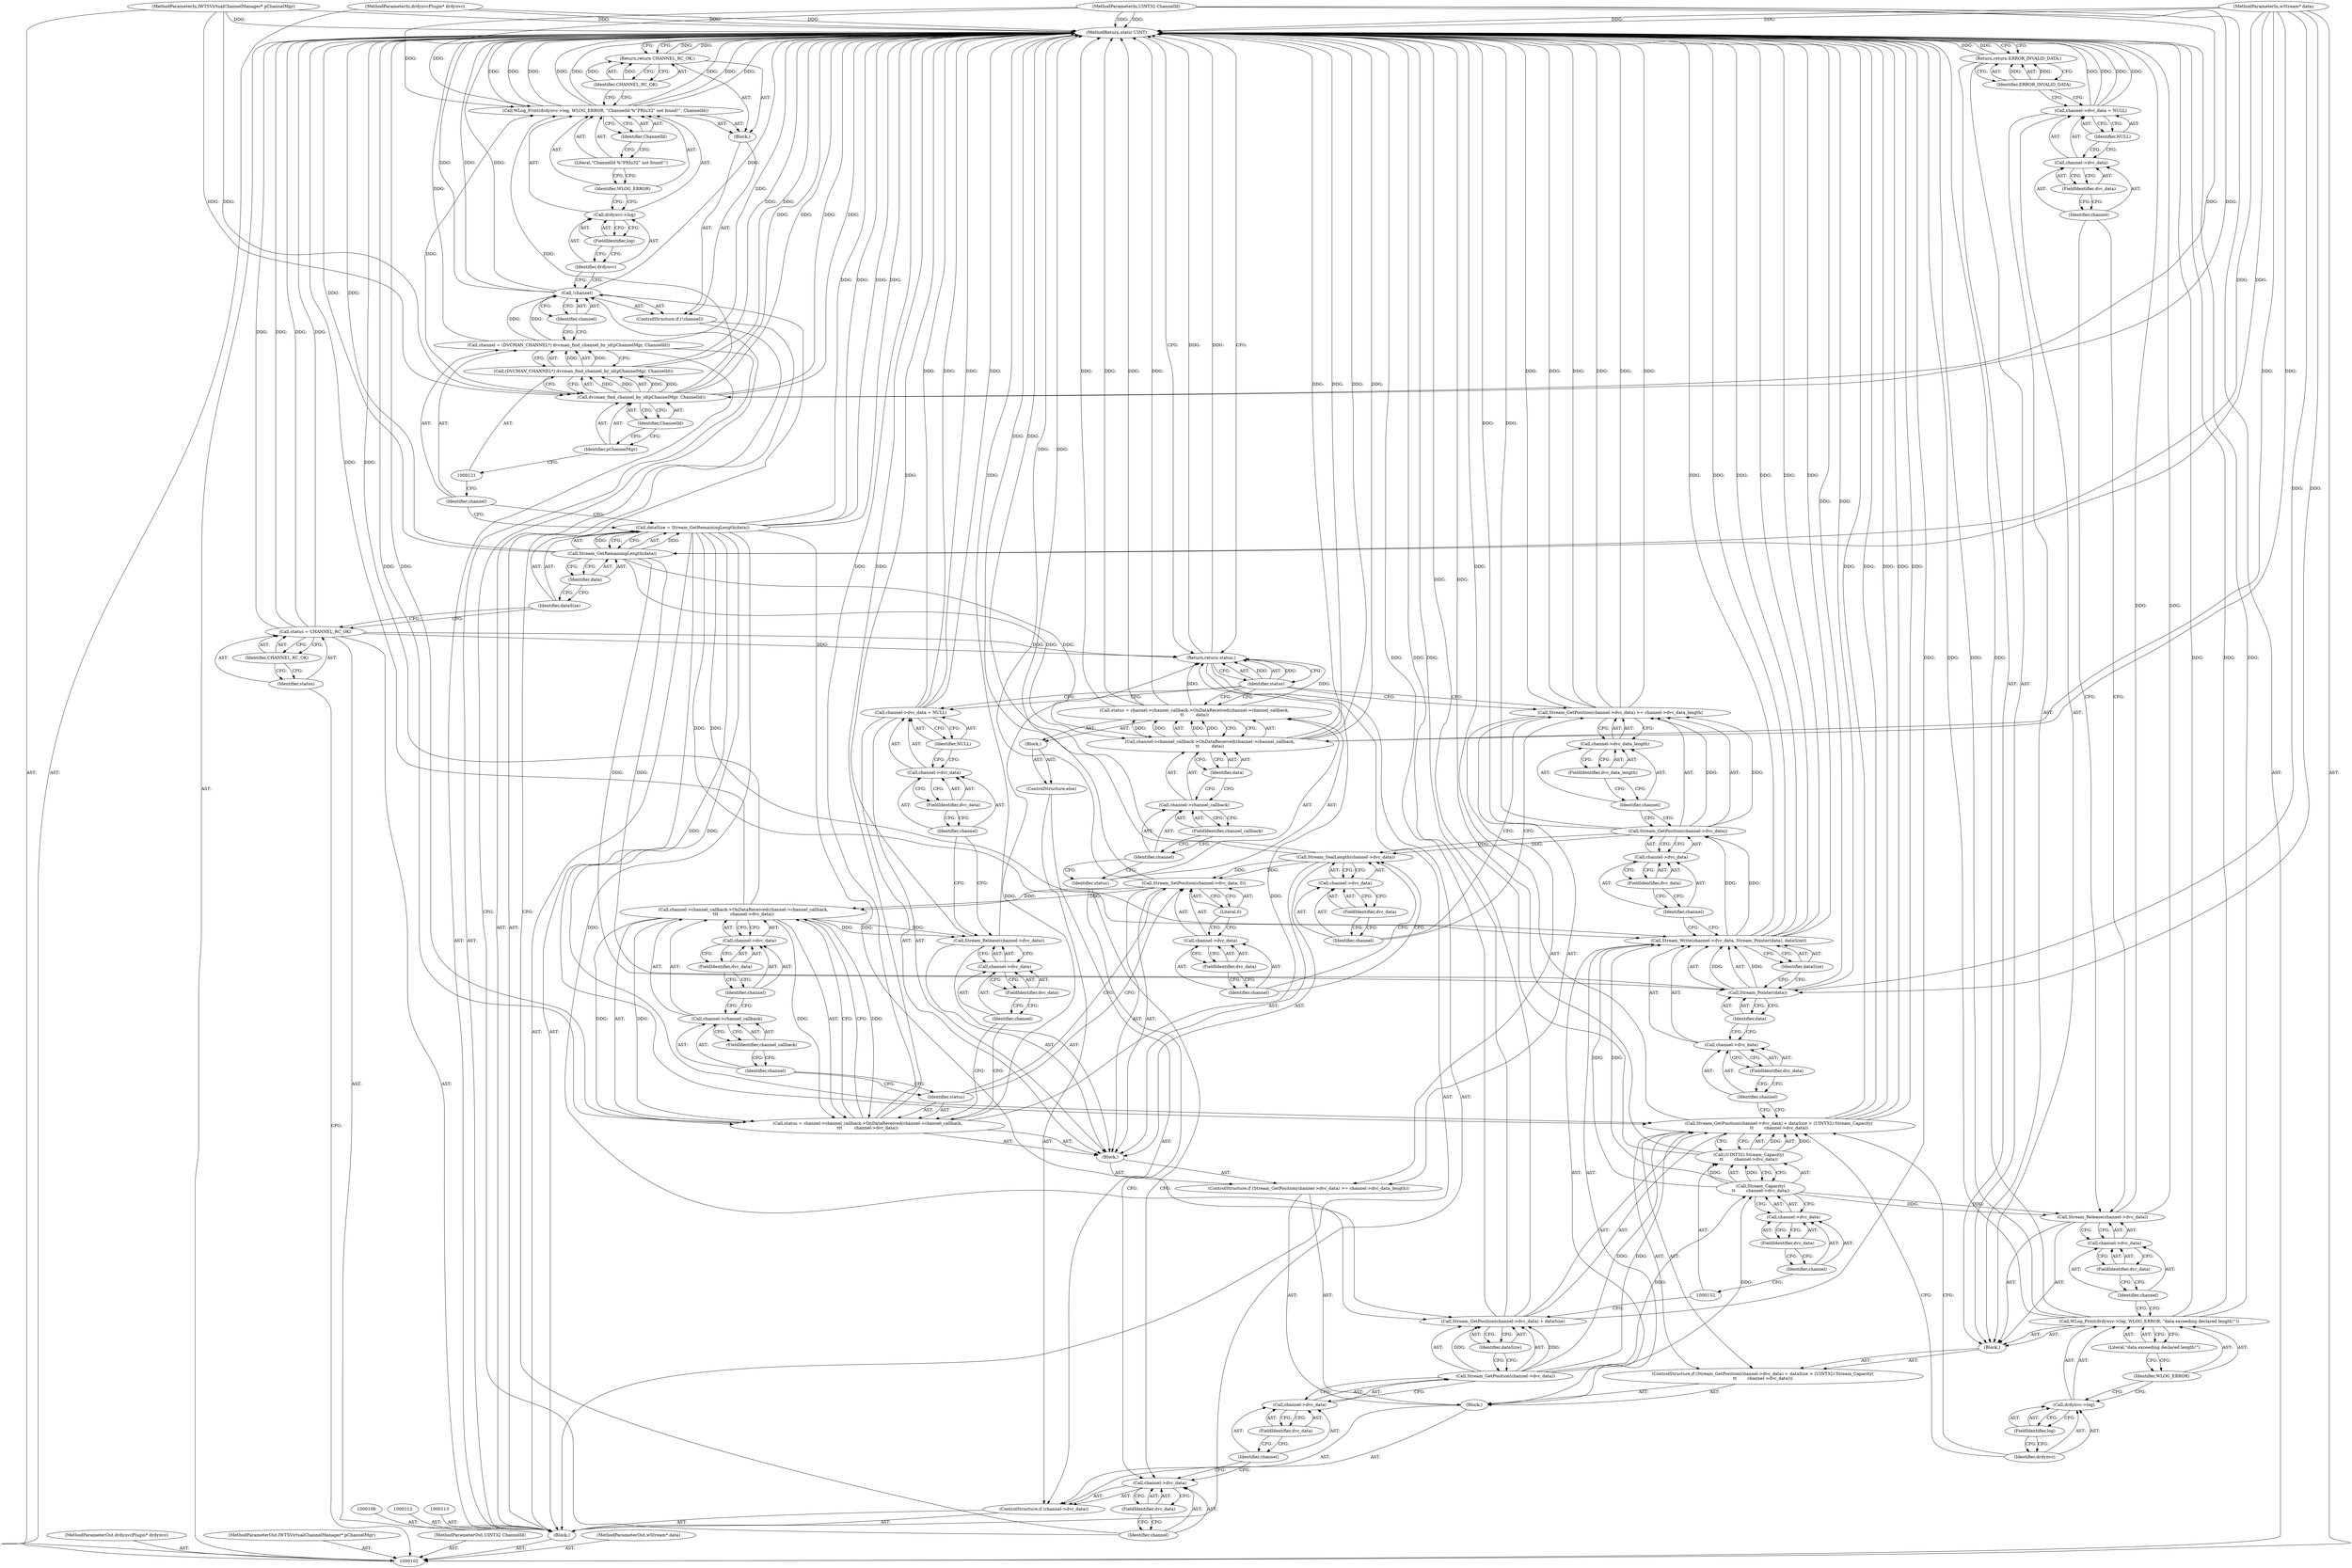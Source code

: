 digraph "1_FreeRDP_baee520e3dd9be6511c45a14c5f5e77784de1471_6" {
"1000230" [label="(MethodReturn,static UINT)"];
"1000103" [label="(MethodParameterIn,drdynvcPlugin* drdynvc)"];
"1000329" [label="(MethodParameterOut,drdynvcPlugin* drdynvc)"];
"1000125" [label="(ControlStructure,if (!channel))"];
"1000126" [label="(Call,!channel)"];
"1000127" [label="(Identifier,channel)"];
"1000128" [label="(Block,)"];
"1000130" [label="(Call,drdynvc->log)"];
"1000131" [label="(Identifier,drdynvc)"];
"1000129" [label="(Call,WLog_Print(drdynvc->log, WLOG_ERROR, \"ChannelId %\"PRIu32\" not found!\", ChannelId))"];
"1000132" [label="(FieldIdentifier,log)"];
"1000133" [label="(Identifier,WLOG_ERROR)"];
"1000134" [label="(Literal,\"ChannelId %\"PRIu32\" not found!\")"];
"1000135" [label="(Identifier,ChannelId)"];
"1000136" [label="(Return,return CHANNEL_RC_OK;)"];
"1000137" [label="(Identifier,CHANNEL_RC_OK)"];
"1000141" [label="(FieldIdentifier,dvc_data)"];
"1000138" [label="(ControlStructure,if (channel->dvc_data))"];
"1000139" [label="(Call,channel->dvc_data)"];
"1000140" [label="(Identifier,channel)"];
"1000142" [label="(Block,)"];
"1000104" [label="(MethodParameterIn,IWTSVirtualChannelManager* pChannelMgr)"];
"1000330" [label="(MethodParameterOut,IWTSVirtualChannelManager* pChannelMgr)"];
"1000143" [label="(ControlStructure,if (Stream_GetPosition(channel->dvc_data) + dataSize > (UINT32) Stream_Capacity(\n\t\t        channel->dvc_data)))"];
"1000147" [label="(Call,channel->dvc_data)"];
"1000148" [label="(Identifier,channel)"];
"1000149" [label="(FieldIdentifier,dvc_data)"];
"1000150" [label="(Identifier,dataSize)"];
"1000151" [label="(Call,(UINT32) Stream_Capacity(\n\t\t        channel->dvc_data))"];
"1000144" [label="(Call,Stream_GetPosition(channel->dvc_data) + dataSize > (UINT32) Stream_Capacity(\n\t\t        channel->dvc_data))"];
"1000145" [label="(Call,Stream_GetPosition(channel->dvc_data) + dataSize)"];
"1000146" [label="(Call,Stream_GetPosition(channel->dvc_data))"];
"1000153" [label="(Call,Stream_Capacity(\n\t\t        channel->dvc_data))"];
"1000154" [label="(Call,channel->dvc_data)"];
"1000155" [label="(Identifier,channel)"];
"1000156" [label="(FieldIdentifier,dvc_data)"];
"1000157" [label="(Block,)"];
"1000159" [label="(Call,drdynvc->log)"];
"1000160" [label="(Identifier,drdynvc)"];
"1000161" [label="(FieldIdentifier,log)"];
"1000162" [label="(Identifier,WLOG_ERROR)"];
"1000158" [label="(Call,WLog_Print(drdynvc->log, WLOG_ERROR, \"data exceeding declared length!\"))"];
"1000163" [label="(Literal,\"data exceeding declared length!\")"];
"1000165" [label="(Call,channel->dvc_data)"];
"1000166" [label="(Identifier,channel)"];
"1000167" [label="(FieldIdentifier,dvc_data)"];
"1000164" [label="(Call,Stream_Release(channel->dvc_data))"];
"1000171" [label="(FieldIdentifier,dvc_data)"];
"1000172" [label="(Identifier,NULL)"];
"1000168" [label="(Call,channel->dvc_data = NULL)"];
"1000169" [label="(Call,channel->dvc_data)"];
"1000170" [label="(Identifier,channel)"];
"1000174" [label="(Identifier,ERROR_INVALID_DATA)"];
"1000173" [label="(Return,return ERROR_INVALID_DATA;)"];
"1000105" [label="(MethodParameterIn,UINT32 ChannelId)"];
"1000331" [label="(MethodParameterOut,UINT32 ChannelId)"];
"1000106" [label="(MethodParameterIn,wStream* data)"];
"1000332" [label="(MethodParameterOut,wStream* data)"];
"1000176" [label="(Call,channel->dvc_data)"];
"1000177" [label="(Identifier,channel)"];
"1000175" [label="(Call,Stream_Write(channel->dvc_data, Stream_Pointer(data), dataSize))"];
"1000178" [label="(FieldIdentifier,dvc_data)"];
"1000179" [label="(Call,Stream_Pointer(data))"];
"1000180" [label="(Identifier,data)"];
"1000181" [label="(Identifier,dataSize)"];
"1000185" [label="(Call,channel->dvc_data)"];
"1000186" [label="(Identifier,channel)"];
"1000182" [label="(ControlStructure,if (Stream_GetPosition(channel->dvc_data) >= channel->dvc_data_length))"];
"1000187" [label="(FieldIdentifier,dvc_data)"];
"1000188" [label="(Call,channel->dvc_data_length)"];
"1000189" [label="(Identifier,channel)"];
"1000190" [label="(FieldIdentifier,dvc_data_length)"];
"1000183" [label="(Call,Stream_GetPosition(channel->dvc_data) >= channel->dvc_data_length)"];
"1000184" [label="(Call,Stream_GetPosition(channel->dvc_data))"];
"1000191" [label="(Block,)"];
"1000193" [label="(Call,channel->dvc_data)"];
"1000194" [label="(Identifier,channel)"];
"1000192" [label="(Call,Stream_SealLength(channel->dvc_data))"];
"1000195" [label="(FieldIdentifier,dvc_data)"];
"1000197" [label="(Call,channel->dvc_data)"];
"1000198" [label="(Identifier,channel)"];
"1000196" [label="(Call,Stream_SetPosition(channel->dvc_data, 0))"];
"1000199" [label="(FieldIdentifier,dvc_data)"];
"1000200" [label="(Literal,0)"];
"1000203" [label="(Call,channel->channel_callback->OnDataReceived(channel->channel_callback,\n\t\t\t         channel->dvc_data))"];
"1000201" [label="(Call,status = channel->channel_callback->OnDataReceived(channel->channel_callback,\n\t\t\t         channel->dvc_data))"];
"1000202" [label="(Identifier,status)"];
"1000204" [label="(Call,channel->channel_callback)"];
"1000205" [label="(Identifier,channel)"];
"1000206" [label="(FieldIdentifier,channel_callback)"];
"1000207" [label="(Call,channel->dvc_data)"];
"1000208" [label="(Identifier,channel)"];
"1000209" [label="(FieldIdentifier,dvc_data)"];
"1000211" [label="(Call,channel->dvc_data)"];
"1000212" [label="(Identifier,channel)"];
"1000213" [label="(FieldIdentifier,dvc_data)"];
"1000210" [label="(Call,Stream_Release(channel->dvc_data))"];
"1000217" [label="(FieldIdentifier,dvc_data)"];
"1000218" [label="(Identifier,NULL)"];
"1000214" [label="(Call,channel->dvc_data = NULL)"];
"1000215" [label="(Call,channel->dvc_data)"];
"1000216" [label="(Identifier,channel)"];
"1000107" [label="(Block,)"];
"1000219" [label="(ControlStructure,else)"];
"1000220" [label="(Block,)"];
"1000223" [label="(Call,channel->channel_callback->OnDataReceived(channel->channel_callback,\n\t\t         data))"];
"1000221" [label="(Call,status = channel->channel_callback->OnDataReceived(channel->channel_callback,\n\t\t         data))"];
"1000222" [label="(Identifier,status)"];
"1000224" [label="(Call,channel->channel_callback)"];
"1000225" [label="(Identifier,channel)"];
"1000226" [label="(FieldIdentifier,channel_callback)"];
"1000227" [label="(Identifier,data)"];
"1000228" [label="(Return,return status;)"];
"1000229" [label="(Identifier,status)"];
"1000111" [label="(Identifier,CHANNEL_RC_OK)"];
"1000109" [label="(Call,status = CHANNEL_RC_OK)"];
"1000110" [label="(Identifier,status)"];
"1000116" [label="(Call,Stream_GetRemainingLength(data))"];
"1000117" [label="(Identifier,data)"];
"1000114" [label="(Call,dataSize = Stream_GetRemainingLength(data))"];
"1000115" [label="(Identifier,dataSize)"];
"1000118" [label="(Call,channel = (DVCMAN_CHANNEL*) dvcman_find_channel_by_id(pChannelMgr, ChannelId))"];
"1000119" [label="(Identifier,channel)"];
"1000120" [label="(Call,(DVCMAN_CHANNEL*) dvcman_find_channel_by_id(pChannelMgr, ChannelId))"];
"1000122" [label="(Call,dvcman_find_channel_by_id(pChannelMgr, ChannelId))"];
"1000123" [label="(Identifier,pChannelMgr)"];
"1000124" [label="(Identifier,ChannelId)"];
"1000230" -> "1000102"  [label="AST: "];
"1000230" -> "1000136"  [label="CFG: "];
"1000230" -> "1000173"  [label="CFG: "];
"1000230" -> "1000228"  [label="CFG: "];
"1000228" -> "1000230"  [label="DDG: "];
"1000136" -> "1000230"  [label="DDG: "];
"1000168" -> "1000230"  [label="DDG: "];
"1000168" -> "1000230"  [label="DDG: "];
"1000221" -> "1000230"  [label="DDG: "];
"1000221" -> "1000230"  [label="DDG: "];
"1000184" -> "1000230"  [label="DDG: "];
"1000105" -> "1000230"  [label="DDG: "];
"1000122" -> "1000230"  [label="DDG: "];
"1000122" -> "1000230"  [label="DDG: "];
"1000183" -> "1000230"  [label="DDG: "];
"1000183" -> "1000230"  [label="DDG: "];
"1000183" -> "1000230"  [label="DDG: "];
"1000175" -> "1000230"  [label="DDG: "];
"1000175" -> "1000230"  [label="DDG: "];
"1000175" -> "1000230"  [label="DDG: "];
"1000129" -> "1000230"  [label="DDG: "];
"1000129" -> "1000230"  [label="DDG: "];
"1000129" -> "1000230"  [label="DDG: "];
"1000129" -> "1000230"  [label="DDG: "];
"1000158" -> "1000230"  [label="DDG: "];
"1000158" -> "1000230"  [label="DDG: "];
"1000158" -> "1000230"  [label="DDG: "];
"1000116" -> "1000230"  [label="DDG: "];
"1000164" -> "1000230"  [label="DDG: "];
"1000126" -> "1000230"  [label="DDG: "];
"1000126" -> "1000230"  [label="DDG: "];
"1000223" -> "1000230"  [label="DDG: "];
"1000223" -> "1000230"  [label="DDG: "];
"1000210" -> "1000230"  [label="DDG: "];
"1000144" -> "1000230"  [label="DDG: "];
"1000144" -> "1000230"  [label="DDG: "];
"1000144" -> "1000230"  [label="DDG: "];
"1000104" -> "1000230"  [label="DDG: "];
"1000103" -> "1000230"  [label="DDG: "];
"1000114" -> "1000230"  [label="DDG: "];
"1000114" -> "1000230"  [label="DDG: "];
"1000179" -> "1000230"  [label="DDG: "];
"1000214" -> "1000230"  [label="DDG: "];
"1000214" -> "1000230"  [label="DDG: "];
"1000201" -> "1000230"  [label="DDG: "];
"1000201" -> "1000230"  [label="DDG: "];
"1000151" -> "1000230"  [label="DDG: "];
"1000109" -> "1000230"  [label="DDG: "];
"1000109" -> "1000230"  [label="DDG: "];
"1000118" -> "1000230"  [label="DDG: "];
"1000120" -> "1000230"  [label="DDG: "];
"1000145" -> "1000230"  [label="DDG: "];
"1000145" -> "1000230"  [label="DDG: "];
"1000196" -> "1000230"  [label="DDG: "];
"1000192" -> "1000230"  [label="DDG: "];
"1000106" -> "1000230"  [label="DDG: "];
"1000203" -> "1000230"  [label="DDG: "];
"1000173" -> "1000230"  [label="DDG: "];
"1000103" -> "1000102"  [label="AST: "];
"1000103" -> "1000230"  [label="DDG: "];
"1000329" -> "1000102"  [label="AST: "];
"1000125" -> "1000107"  [label="AST: "];
"1000126" -> "1000125"  [label="AST: "];
"1000128" -> "1000125"  [label="AST: "];
"1000126" -> "1000125"  [label="AST: "];
"1000126" -> "1000127"  [label="CFG: "];
"1000127" -> "1000126"  [label="AST: "];
"1000131" -> "1000126"  [label="CFG: "];
"1000140" -> "1000126"  [label="CFG: "];
"1000126" -> "1000230"  [label="DDG: "];
"1000126" -> "1000230"  [label="DDG: "];
"1000118" -> "1000126"  [label="DDG: "];
"1000127" -> "1000126"  [label="AST: "];
"1000127" -> "1000118"  [label="CFG: "];
"1000126" -> "1000127"  [label="CFG: "];
"1000128" -> "1000125"  [label="AST: "];
"1000129" -> "1000128"  [label="AST: "];
"1000136" -> "1000128"  [label="AST: "];
"1000130" -> "1000129"  [label="AST: "];
"1000130" -> "1000132"  [label="CFG: "];
"1000131" -> "1000130"  [label="AST: "];
"1000132" -> "1000130"  [label="AST: "];
"1000133" -> "1000130"  [label="CFG: "];
"1000131" -> "1000130"  [label="AST: "];
"1000131" -> "1000126"  [label="CFG: "];
"1000132" -> "1000131"  [label="CFG: "];
"1000129" -> "1000128"  [label="AST: "];
"1000129" -> "1000135"  [label="CFG: "];
"1000130" -> "1000129"  [label="AST: "];
"1000133" -> "1000129"  [label="AST: "];
"1000134" -> "1000129"  [label="AST: "];
"1000135" -> "1000129"  [label="AST: "];
"1000137" -> "1000129"  [label="CFG: "];
"1000129" -> "1000230"  [label="DDG: "];
"1000129" -> "1000230"  [label="DDG: "];
"1000129" -> "1000230"  [label="DDG: "];
"1000129" -> "1000230"  [label="DDG: "];
"1000122" -> "1000129"  [label="DDG: "];
"1000105" -> "1000129"  [label="DDG: "];
"1000132" -> "1000130"  [label="AST: "];
"1000132" -> "1000131"  [label="CFG: "];
"1000130" -> "1000132"  [label="CFG: "];
"1000133" -> "1000129"  [label="AST: "];
"1000133" -> "1000130"  [label="CFG: "];
"1000134" -> "1000133"  [label="CFG: "];
"1000134" -> "1000129"  [label="AST: "];
"1000134" -> "1000133"  [label="CFG: "];
"1000135" -> "1000134"  [label="CFG: "];
"1000135" -> "1000129"  [label="AST: "];
"1000135" -> "1000134"  [label="CFG: "];
"1000129" -> "1000135"  [label="CFG: "];
"1000136" -> "1000128"  [label="AST: "];
"1000136" -> "1000137"  [label="CFG: "];
"1000137" -> "1000136"  [label="AST: "];
"1000230" -> "1000136"  [label="CFG: "];
"1000136" -> "1000230"  [label="DDG: "];
"1000137" -> "1000136"  [label="DDG: "];
"1000137" -> "1000136"  [label="AST: "];
"1000137" -> "1000129"  [label="CFG: "];
"1000136" -> "1000137"  [label="CFG: "];
"1000137" -> "1000136"  [label="DDG: "];
"1000141" -> "1000139"  [label="AST: "];
"1000141" -> "1000140"  [label="CFG: "];
"1000139" -> "1000141"  [label="CFG: "];
"1000138" -> "1000107"  [label="AST: "];
"1000139" -> "1000138"  [label="AST: "];
"1000142" -> "1000138"  [label="AST: "];
"1000219" -> "1000138"  [label="AST: "];
"1000139" -> "1000138"  [label="AST: "];
"1000139" -> "1000141"  [label="CFG: "];
"1000140" -> "1000139"  [label="AST: "];
"1000141" -> "1000139"  [label="AST: "];
"1000148" -> "1000139"  [label="CFG: "];
"1000222" -> "1000139"  [label="CFG: "];
"1000140" -> "1000139"  [label="AST: "];
"1000140" -> "1000126"  [label="CFG: "];
"1000141" -> "1000140"  [label="CFG: "];
"1000142" -> "1000138"  [label="AST: "];
"1000143" -> "1000142"  [label="AST: "];
"1000175" -> "1000142"  [label="AST: "];
"1000182" -> "1000142"  [label="AST: "];
"1000104" -> "1000102"  [label="AST: "];
"1000104" -> "1000230"  [label="DDG: "];
"1000104" -> "1000122"  [label="DDG: "];
"1000330" -> "1000102"  [label="AST: "];
"1000143" -> "1000142"  [label="AST: "];
"1000144" -> "1000143"  [label="AST: "];
"1000157" -> "1000143"  [label="AST: "];
"1000147" -> "1000146"  [label="AST: "];
"1000147" -> "1000149"  [label="CFG: "];
"1000148" -> "1000147"  [label="AST: "];
"1000149" -> "1000147"  [label="AST: "];
"1000146" -> "1000147"  [label="CFG: "];
"1000148" -> "1000147"  [label="AST: "];
"1000148" -> "1000139"  [label="CFG: "];
"1000149" -> "1000148"  [label="CFG: "];
"1000149" -> "1000147"  [label="AST: "];
"1000149" -> "1000148"  [label="CFG: "];
"1000147" -> "1000149"  [label="CFG: "];
"1000150" -> "1000145"  [label="AST: "];
"1000150" -> "1000146"  [label="CFG: "];
"1000145" -> "1000150"  [label="CFG: "];
"1000151" -> "1000144"  [label="AST: "];
"1000151" -> "1000153"  [label="CFG: "];
"1000152" -> "1000151"  [label="AST: "];
"1000153" -> "1000151"  [label="AST: "];
"1000144" -> "1000151"  [label="CFG: "];
"1000151" -> "1000230"  [label="DDG: "];
"1000151" -> "1000144"  [label="DDG: "];
"1000153" -> "1000151"  [label="DDG: "];
"1000144" -> "1000143"  [label="AST: "];
"1000144" -> "1000151"  [label="CFG: "];
"1000145" -> "1000144"  [label="AST: "];
"1000151" -> "1000144"  [label="AST: "];
"1000160" -> "1000144"  [label="CFG: "];
"1000177" -> "1000144"  [label="CFG: "];
"1000144" -> "1000230"  [label="DDG: "];
"1000144" -> "1000230"  [label="DDG: "];
"1000144" -> "1000230"  [label="DDG: "];
"1000146" -> "1000144"  [label="DDG: "];
"1000114" -> "1000144"  [label="DDG: "];
"1000151" -> "1000144"  [label="DDG: "];
"1000145" -> "1000144"  [label="AST: "];
"1000145" -> "1000150"  [label="CFG: "];
"1000146" -> "1000145"  [label="AST: "];
"1000150" -> "1000145"  [label="AST: "];
"1000152" -> "1000145"  [label="CFG: "];
"1000145" -> "1000230"  [label="DDG: "];
"1000145" -> "1000230"  [label="DDG: "];
"1000146" -> "1000145"  [label="DDG: "];
"1000114" -> "1000145"  [label="DDG: "];
"1000146" -> "1000145"  [label="AST: "];
"1000146" -> "1000147"  [label="CFG: "];
"1000147" -> "1000146"  [label="AST: "];
"1000150" -> "1000146"  [label="CFG: "];
"1000146" -> "1000144"  [label="DDG: "];
"1000146" -> "1000145"  [label="DDG: "];
"1000146" -> "1000153"  [label="DDG: "];
"1000153" -> "1000151"  [label="AST: "];
"1000153" -> "1000154"  [label="CFG: "];
"1000154" -> "1000153"  [label="AST: "];
"1000151" -> "1000153"  [label="CFG: "];
"1000153" -> "1000151"  [label="DDG: "];
"1000146" -> "1000153"  [label="DDG: "];
"1000153" -> "1000164"  [label="DDG: "];
"1000153" -> "1000175"  [label="DDG: "];
"1000154" -> "1000153"  [label="AST: "];
"1000154" -> "1000156"  [label="CFG: "];
"1000155" -> "1000154"  [label="AST: "];
"1000156" -> "1000154"  [label="AST: "];
"1000153" -> "1000154"  [label="CFG: "];
"1000155" -> "1000154"  [label="AST: "];
"1000155" -> "1000152"  [label="CFG: "];
"1000156" -> "1000155"  [label="CFG: "];
"1000156" -> "1000154"  [label="AST: "];
"1000156" -> "1000155"  [label="CFG: "];
"1000154" -> "1000156"  [label="CFG: "];
"1000157" -> "1000143"  [label="AST: "];
"1000158" -> "1000157"  [label="AST: "];
"1000164" -> "1000157"  [label="AST: "];
"1000168" -> "1000157"  [label="AST: "];
"1000173" -> "1000157"  [label="AST: "];
"1000159" -> "1000158"  [label="AST: "];
"1000159" -> "1000161"  [label="CFG: "];
"1000160" -> "1000159"  [label="AST: "];
"1000161" -> "1000159"  [label="AST: "];
"1000162" -> "1000159"  [label="CFG: "];
"1000160" -> "1000159"  [label="AST: "];
"1000160" -> "1000144"  [label="CFG: "];
"1000161" -> "1000160"  [label="CFG: "];
"1000161" -> "1000159"  [label="AST: "];
"1000161" -> "1000160"  [label="CFG: "];
"1000159" -> "1000161"  [label="CFG: "];
"1000162" -> "1000158"  [label="AST: "];
"1000162" -> "1000159"  [label="CFG: "];
"1000163" -> "1000162"  [label="CFG: "];
"1000158" -> "1000157"  [label="AST: "];
"1000158" -> "1000163"  [label="CFG: "];
"1000159" -> "1000158"  [label="AST: "];
"1000162" -> "1000158"  [label="AST: "];
"1000163" -> "1000158"  [label="AST: "];
"1000166" -> "1000158"  [label="CFG: "];
"1000158" -> "1000230"  [label="DDG: "];
"1000158" -> "1000230"  [label="DDG: "];
"1000158" -> "1000230"  [label="DDG: "];
"1000163" -> "1000158"  [label="AST: "];
"1000163" -> "1000162"  [label="CFG: "];
"1000158" -> "1000163"  [label="CFG: "];
"1000165" -> "1000164"  [label="AST: "];
"1000165" -> "1000167"  [label="CFG: "];
"1000166" -> "1000165"  [label="AST: "];
"1000167" -> "1000165"  [label="AST: "];
"1000164" -> "1000165"  [label="CFG: "];
"1000166" -> "1000165"  [label="AST: "];
"1000166" -> "1000158"  [label="CFG: "];
"1000167" -> "1000166"  [label="CFG: "];
"1000167" -> "1000165"  [label="AST: "];
"1000167" -> "1000166"  [label="CFG: "];
"1000165" -> "1000167"  [label="CFG: "];
"1000164" -> "1000157"  [label="AST: "];
"1000164" -> "1000165"  [label="CFG: "];
"1000165" -> "1000164"  [label="AST: "];
"1000170" -> "1000164"  [label="CFG: "];
"1000164" -> "1000230"  [label="DDG: "];
"1000153" -> "1000164"  [label="DDG: "];
"1000171" -> "1000169"  [label="AST: "];
"1000171" -> "1000170"  [label="CFG: "];
"1000169" -> "1000171"  [label="CFG: "];
"1000172" -> "1000168"  [label="AST: "];
"1000172" -> "1000169"  [label="CFG: "];
"1000168" -> "1000172"  [label="CFG: "];
"1000168" -> "1000157"  [label="AST: "];
"1000168" -> "1000172"  [label="CFG: "];
"1000169" -> "1000168"  [label="AST: "];
"1000172" -> "1000168"  [label="AST: "];
"1000174" -> "1000168"  [label="CFG: "];
"1000168" -> "1000230"  [label="DDG: "];
"1000168" -> "1000230"  [label="DDG: "];
"1000169" -> "1000168"  [label="AST: "];
"1000169" -> "1000171"  [label="CFG: "];
"1000170" -> "1000169"  [label="AST: "];
"1000171" -> "1000169"  [label="AST: "];
"1000172" -> "1000169"  [label="CFG: "];
"1000170" -> "1000169"  [label="AST: "];
"1000170" -> "1000164"  [label="CFG: "];
"1000171" -> "1000170"  [label="CFG: "];
"1000174" -> "1000173"  [label="AST: "];
"1000174" -> "1000168"  [label="CFG: "];
"1000173" -> "1000174"  [label="CFG: "];
"1000174" -> "1000173"  [label="DDG: "];
"1000173" -> "1000157"  [label="AST: "];
"1000173" -> "1000174"  [label="CFG: "];
"1000174" -> "1000173"  [label="AST: "];
"1000230" -> "1000173"  [label="CFG: "];
"1000173" -> "1000230"  [label="DDG: "];
"1000174" -> "1000173"  [label="DDG: "];
"1000105" -> "1000102"  [label="AST: "];
"1000105" -> "1000230"  [label="DDG: "];
"1000105" -> "1000122"  [label="DDG: "];
"1000105" -> "1000129"  [label="DDG: "];
"1000331" -> "1000102"  [label="AST: "];
"1000106" -> "1000102"  [label="AST: "];
"1000106" -> "1000230"  [label="DDG: "];
"1000106" -> "1000116"  [label="DDG: "];
"1000106" -> "1000179"  [label="DDG: "];
"1000106" -> "1000223"  [label="DDG: "];
"1000332" -> "1000102"  [label="AST: "];
"1000176" -> "1000175"  [label="AST: "];
"1000176" -> "1000178"  [label="CFG: "];
"1000177" -> "1000176"  [label="AST: "];
"1000178" -> "1000176"  [label="AST: "];
"1000180" -> "1000176"  [label="CFG: "];
"1000177" -> "1000176"  [label="AST: "];
"1000177" -> "1000144"  [label="CFG: "];
"1000178" -> "1000177"  [label="CFG: "];
"1000175" -> "1000142"  [label="AST: "];
"1000175" -> "1000181"  [label="CFG: "];
"1000176" -> "1000175"  [label="AST: "];
"1000179" -> "1000175"  [label="AST: "];
"1000181" -> "1000175"  [label="AST: "];
"1000186" -> "1000175"  [label="CFG: "];
"1000175" -> "1000230"  [label="DDG: "];
"1000175" -> "1000230"  [label="DDG: "];
"1000175" -> "1000230"  [label="DDG: "];
"1000153" -> "1000175"  [label="DDG: "];
"1000179" -> "1000175"  [label="DDG: "];
"1000114" -> "1000175"  [label="DDG: "];
"1000175" -> "1000184"  [label="DDG: "];
"1000178" -> "1000176"  [label="AST: "];
"1000178" -> "1000177"  [label="CFG: "];
"1000176" -> "1000178"  [label="CFG: "];
"1000179" -> "1000175"  [label="AST: "];
"1000179" -> "1000180"  [label="CFG: "];
"1000180" -> "1000179"  [label="AST: "];
"1000181" -> "1000179"  [label="CFG: "];
"1000179" -> "1000230"  [label="DDG: "];
"1000179" -> "1000175"  [label="DDG: "];
"1000116" -> "1000179"  [label="DDG: "];
"1000106" -> "1000179"  [label="DDG: "];
"1000180" -> "1000179"  [label="AST: "];
"1000180" -> "1000176"  [label="CFG: "];
"1000179" -> "1000180"  [label="CFG: "];
"1000181" -> "1000175"  [label="AST: "];
"1000181" -> "1000179"  [label="CFG: "];
"1000175" -> "1000181"  [label="CFG: "];
"1000185" -> "1000184"  [label="AST: "];
"1000185" -> "1000187"  [label="CFG: "];
"1000186" -> "1000185"  [label="AST: "];
"1000187" -> "1000185"  [label="AST: "];
"1000184" -> "1000185"  [label="CFG: "];
"1000186" -> "1000185"  [label="AST: "];
"1000186" -> "1000175"  [label="CFG: "];
"1000187" -> "1000186"  [label="CFG: "];
"1000182" -> "1000142"  [label="AST: "];
"1000183" -> "1000182"  [label="AST: "];
"1000191" -> "1000182"  [label="AST: "];
"1000187" -> "1000185"  [label="AST: "];
"1000187" -> "1000186"  [label="CFG: "];
"1000185" -> "1000187"  [label="CFG: "];
"1000188" -> "1000183"  [label="AST: "];
"1000188" -> "1000190"  [label="CFG: "];
"1000189" -> "1000188"  [label="AST: "];
"1000190" -> "1000188"  [label="AST: "];
"1000183" -> "1000188"  [label="CFG: "];
"1000189" -> "1000188"  [label="AST: "];
"1000189" -> "1000184"  [label="CFG: "];
"1000190" -> "1000189"  [label="CFG: "];
"1000190" -> "1000188"  [label="AST: "];
"1000190" -> "1000189"  [label="CFG: "];
"1000188" -> "1000190"  [label="CFG: "];
"1000183" -> "1000182"  [label="AST: "];
"1000183" -> "1000188"  [label="CFG: "];
"1000184" -> "1000183"  [label="AST: "];
"1000188" -> "1000183"  [label="AST: "];
"1000194" -> "1000183"  [label="CFG: "];
"1000229" -> "1000183"  [label="CFG: "];
"1000183" -> "1000230"  [label="DDG: "];
"1000183" -> "1000230"  [label="DDG: "];
"1000183" -> "1000230"  [label="DDG: "];
"1000184" -> "1000183"  [label="DDG: "];
"1000184" -> "1000183"  [label="AST: "];
"1000184" -> "1000185"  [label="CFG: "];
"1000185" -> "1000184"  [label="AST: "];
"1000189" -> "1000184"  [label="CFG: "];
"1000184" -> "1000230"  [label="DDG: "];
"1000184" -> "1000183"  [label="DDG: "];
"1000175" -> "1000184"  [label="DDG: "];
"1000184" -> "1000192"  [label="DDG: "];
"1000191" -> "1000182"  [label="AST: "];
"1000192" -> "1000191"  [label="AST: "];
"1000196" -> "1000191"  [label="AST: "];
"1000201" -> "1000191"  [label="AST: "];
"1000210" -> "1000191"  [label="AST: "];
"1000214" -> "1000191"  [label="AST: "];
"1000193" -> "1000192"  [label="AST: "];
"1000193" -> "1000195"  [label="CFG: "];
"1000194" -> "1000193"  [label="AST: "];
"1000195" -> "1000193"  [label="AST: "];
"1000192" -> "1000193"  [label="CFG: "];
"1000194" -> "1000193"  [label="AST: "];
"1000194" -> "1000183"  [label="CFG: "];
"1000195" -> "1000194"  [label="CFG: "];
"1000192" -> "1000191"  [label="AST: "];
"1000192" -> "1000193"  [label="CFG: "];
"1000193" -> "1000192"  [label="AST: "];
"1000198" -> "1000192"  [label="CFG: "];
"1000192" -> "1000230"  [label="DDG: "];
"1000184" -> "1000192"  [label="DDG: "];
"1000192" -> "1000196"  [label="DDG: "];
"1000195" -> "1000193"  [label="AST: "];
"1000195" -> "1000194"  [label="CFG: "];
"1000193" -> "1000195"  [label="CFG: "];
"1000197" -> "1000196"  [label="AST: "];
"1000197" -> "1000199"  [label="CFG: "];
"1000198" -> "1000197"  [label="AST: "];
"1000199" -> "1000197"  [label="AST: "];
"1000200" -> "1000197"  [label="CFG: "];
"1000198" -> "1000197"  [label="AST: "];
"1000198" -> "1000192"  [label="CFG: "];
"1000199" -> "1000198"  [label="CFG: "];
"1000196" -> "1000191"  [label="AST: "];
"1000196" -> "1000200"  [label="CFG: "];
"1000197" -> "1000196"  [label="AST: "];
"1000200" -> "1000196"  [label="AST: "];
"1000202" -> "1000196"  [label="CFG: "];
"1000196" -> "1000230"  [label="DDG: "];
"1000192" -> "1000196"  [label="DDG: "];
"1000196" -> "1000203"  [label="DDG: "];
"1000199" -> "1000197"  [label="AST: "];
"1000199" -> "1000198"  [label="CFG: "];
"1000197" -> "1000199"  [label="CFG: "];
"1000200" -> "1000196"  [label="AST: "];
"1000200" -> "1000197"  [label="CFG: "];
"1000196" -> "1000200"  [label="CFG: "];
"1000203" -> "1000201"  [label="AST: "];
"1000203" -> "1000207"  [label="CFG: "];
"1000204" -> "1000203"  [label="AST: "];
"1000207" -> "1000203"  [label="AST: "];
"1000201" -> "1000203"  [label="CFG: "];
"1000203" -> "1000230"  [label="DDG: "];
"1000203" -> "1000201"  [label="DDG: "];
"1000203" -> "1000201"  [label="DDG: "];
"1000196" -> "1000203"  [label="DDG: "];
"1000203" -> "1000210"  [label="DDG: "];
"1000201" -> "1000191"  [label="AST: "];
"1000201" -> "1000203"  [label="CFG: "];
"1000202" -> "1000201"  [label="AST: "];
"1000203" -> "1000201"  [label="AST: "];
"1000212" -> "1000201"  [label="CFG: "];
"1000201" -> "1000230"  [label="DDG: "];
"1000201" -> "1000230"  [label="DDG: "];
"1000203" -> "1000201"  [label="DDG: "];
"1000203" -> "1000201"  [label="DDG: "];
"1000201" -> "1000228"  [label="DDG: "];
"1000202" -> "1000201"  [label="AST: "];
"1000202" -> "1000196"  [label="CFG: "];
"1000205" -> "1000202"  [label="CFG: "];
"1000204" -> "1000203"  [label="AST: "];
"1000204" -> "1000206"  [label="CFG: "];
"1000205" -> "1000204"  [label="AST: "];
"1000206" -> "1000204"  [label="AST: "];
"1000208" -> "1000204"  [label="CFG: "];
"1000205" -> "1000204"  [label="AST: "];
"1000205" -> "1000202"  [label="CFG: "];
"1000206" -> "1000205"  [label="CFG: "];
"1000206" -> "1000204"  [label="AST: "];
"1000206" -> "1000205"  [label="CFG: "];
"1000204" -> "1000206"  [label="CFG: "];
"1000207" -> "1000203"  [label="AST: "];
"1000207" -> "1000209"  [label="CFG: "];
"1000208" -> "1000207"  [label="AST: "];
"1000209" -> "1000207"  [label="AST: "];
"1000203" -> "1000207"  [label="CFG: "];
"1000208" -> "1000207"  [label="AST: "];
"1000208" -> "1000204"  [label="CFG: "];
"1000209" -> "1000208"  [label="CFG: "];
"1000209" -> "1000207"  [label="AST: "];
"1000209" -> "1000208"  [label="CFG: "];
"1000207" -> "1000209"  [label="CFG: "];
"1000211" -> "1000210"  [label="AST: "];
"1000211" -> "1000213"  [label="CFG: "];
"1000212" -> "1000211"  [label="AST: "];
"1000213" -> "1000211"  [label="AST: "];
"1000210" -> "1000211"  [label="CFG: "];
"1000212" -> "1000211"  [label="AST: "];
"1000212" -> "1000201"  [label="CFG: "];
"1000213" -> "1000212"  [label="CFG: "];
"1000213" -> "1000211"  [label="AST: "];
"1000213" -> "1000212"  [label="CFG: "];
"1000211" -> "1000213"  [label="CFG: "];
"1000210" -> "1000191"  [label="AST: "];
"1000210" -> "1000211"  [label="CFG: "];
"1000211" -> "1000210"  [label="AST: "];
"1000216" -> "1000210"  [label="CFG: "];
"1000210" -> "1000230"  [label="DDG: "];
"1000203" -> "1000210"  [label="DDG: "];
"1000217" -> "1000215"  [label="AST: "];
"1000217" -> "1000216"  [label="CFG: "];
"1000215" -> "1000217"  [label="CFG: "];
"1000218" -> "1000214"  [label="AST: "];
"1000218" -> "1000215"  [label="CFG: "];
"1000214" -> "1000218"  [label="CFG: "];
"1000214" -> "1000191"  [label="AST: "];
"1000214" -> "1000218"  [label="CFG: "];
"1000215" -> "1000214"  [label="AST: "];
"1000218" -> "1000214"  [label="AST: "];
"1000229" -> "1000214"  [label="CFG: "];
"1000214" -> "1000230"  [label="DDG: "];
"1000214" -> "1000230"  [label="DDG: "];
"1000215" -> "1000214"  [label="AST: "];
"1000215" -> "1000217"  [label="CFG: "];
"1000216" -> "1000215"  [label="AST: "];
"1000217" -> "1000215"  [label="AST: "];
"1000218" -> "1000215"  [label="CFG: "];
"1000216" -> "1000215"  [label="AST: "];
"1000216" -> "1000210"  [label="CFG: "];
"1000217" -> "1000216"  [label="CFG: "];
"1000107" -> "1000102"  [label="AST: "];
"1000108" -> "1000107"  [label="AST: "];
"1000109" -> "1000107"  [label="AST: "];
"1000112" -> "1000107"  [label="AST: "];
"1000113" -> "1000107"  [label="AST: "];
"1000114" -> "1000107"  [label="AST: "];
"1000118" -> "1000107"  [label="AST: "];
"1000125" -> "1000107"  [label="AST: "];
"1000138" -> "1000107"  [label="AST: "];
"1000228" -> "1000107"  [label="AST: "];
"1000219" -> "1000138"  [label="AST: "];
"1000220" -> "1000219"  [label="AST: "];
"1000220" -> "1000219"  [label="AST: "];
"1000221" -> "1000220"  [label="AST: "];
"1000223" -> "1000221"  [label="AST: "];
"1000223" -> "1000227"  [label="CFG: "];
"1000224" -> "1000223"  [label="AST: "];
"1000227" -> "1000223"  [label="AST: "];
"1000221" -> "1000223"  [label="CFG: "];
"1000223" -> "1000230"  [label="DDG: "];
"1000223" -> "1000230"  [label="DDG: "];
"1000223" -> "1000221"  [label="DDG: "];
"1000223" -> "1000221"  [label="DDG: "];
"1000116" -> "1000223"  [label="DDG: "];
"1000106" -> "1000223"  [label="DDG: "];
"1000221" -> "1000220"  [label="AST: "];
"1000221" -> "1000223"  [label="CFG: "];
"1000222" -> "1000221"  [label="AST: "];
"1000223" -> "1000221"  [label="AST: "];
"1000229" -> "1000221"  [label="CFG: "];
"1000221" -> "1000230"  [label="DDG: "];
"1000221" -> "1000230"  [label="DDG: "];
"1000223" -> "1000221"  [label="DDG: "];
"1000223" -> "1000221"  [label="DDG: "];
"1000221" -> "1000228"  [label="DDG: "];
"1000222" -> "1000221"  [label="AST: "];
"1000222" -> "1000139"  [label="CFG: "];
"1000225" -> "1000222"  [label="CFG: "];
"1000224" -> "1000223"  [label="AST: "];
"1000224" -> "1000226"  [label="CFG: "];
"1000225" -> "1000224"  [label="AST: "];
"1000226" -> "1000224"  [label="AST: "];
"1000227" -> "1000224"  [label="CFG: "];
"1000225" -> "1000224"  [label="AST: "];
"1000225" -> "1000222"  [label="CFG: "];
"1000226" -> "1000225"  [label="CFG: "];
"1000226" -> "1000224"  [label="AST: "];
"1000226" -> "1000225"  [label="CFG: "];
"1000224" -> "1000226"  [label="CFG: "];
"1000227" -> "1000223"  [label="AST: "];
"1000227" -> "1000224"  [label="CFG: "];
"1000223" -> "1000227"  [label="CFG: "];
"1000228" -> "1000107"  [label="AST: "];
"1000228" -> "1000229"  [label="CFG: "];
"1000229" -> "1000228"  [label="AST: "];
"1000230" -> "1000228"  [label="CFG: "];
"1000228" -> "1000230"  [label="DDG: "];
"1000229" -> "1000228"  [label="DDG: "];
"1000221" -> "1000228"  [label="DDG: "];
"1000109" -> "1000228"  [label="DDG: "];
"1000201" -> "1000228"  [label="DDG: "];
"1000229" -> "1000228"  [label="AST: "];
"1000229" -> "1000214"  [label="CFG: "];
"1000229" -> "1000183"  [label="CFG: "];
"1000229" -> "1000221"  [label="CFG: "];
"1000228" -> "1000229"  [label="CFG: "];
"1000229" -> "1000228"  [label="DDG: "];
"1000111" -> "1000109"  [label="AST: "];
"1000111" -> "1000110"  [label="CFG: "];
"1000109" -> "1000111"  [label="CFG: "];
"1000109" -> "1000107"  [label="AST: "];
"1000109" -> "1000111"  [label="CFG: "];
"1000110" -> "1000109"  [label="AST: "];
"1000111" -> "1000109"  [label="AST: "];
"1000115" -> "1000109"  [label="CFG: "];
"1000109" -> "1000230"  [label="DDG: "];
"1000109" -> "1000230"  [label="DDG: "];
"1000109" -> "1000228"  [label="DDG: "];
"1000110" -> "1000109"  [label="AST: "];
"1000110" -> "1000102"  [label="CFG: "];
"1000111" -> "1000110"  [label="CFG: "];
"1000116" -> "1000114"  [label="AST: "];
"1000116" -> "1000117"  [label="CFG: "];
"1000117" -> "1000116"  [label="AST: "];
"1000114" -> "1000116"  [label="CFG: "];
"1000116" -> "1000230"  [label="DDG: "];
"1000116" -> "1000114"  [label="DDG: "];
"1000106" -> "1000116"  [label="DDG: "];
"1000116" -> "1000179"  [label="DDG: "];
"1000116" -> "1000223"  [label="DDG: "];
"1000117" -> "1000116"  [label="AST: "];
"1000117" -> "1000115"  [label="CFG: "];
"1000116" -> "1000117"  [label="CFG: "];
"1000114" -> "1000107"  [label="AST: "];
"1000114" -> "1000116"  [label="CFG: "];
"1000115" -> "1000114"  [label="AST: "];
"1000116" -> "1000114"  [label="AST: "];
"1000119" -> "1000114"  [label="CFG: "];
"1000114" -> "1000230"  [label="DDG: "];
"1000114" -> "1000230"  [label="DDG: "];
"1000116" -> "1000114"  [label="DDG: "];
"1000114" -> "1000144"  [label="DDG: "];
"1000114" -> "1000145"  [label="DDG: "];
"1000114" -> "1000175"  [label="DDG: "];
"1000115" -> "1000114"  [label="AST: "];
"1000115" -> "1000109"  [label="CFG: "];
"1000117" -> "1000115"  [label="CFG: "];
"1000118" -> "1000107"  [label="AST: "];
"1000118" -> "1000120"  [label="CFG: "];
"1000119" -> "1000118"  [label="AST: "];
"1000120" -> "1000118"  [label="AST: "];
"1000127" -> "1000118"  [label="CFG: "];
"1000118" -> "1000230"  [label="DDG: "];
"1000120" -> "1000118"  [label="DDG: "];
"1000118" -> "1000126"  [label="DDG: "];
"1000119" -> "1000118"  [label="AST: "];
"1000119" -> "1000114"  [label="CFG: "];
"1000121" -> "1000119"  [label="CFG: "];
"1000120" -> "1000118"  [label="AST: "];
"1000120" -> "1000122"  [label="CFG: "];
"1000121" -> "1000120"  [label="AST: "];
"1000122" -> "1000120"  [label="AST: "];
"1000118" -> "1000120"  [label="CFG: "];
"1000120" -> "1000230"  [label="DDG: "];
"1000120" -> "1000118"  [label="DDG: "];
"1000122" -> "1000120"  [label="DDG: "];
"1000122" -> "1000120"  [label="DDG: "];
"1000122" -> "1000120"  [label="AST: "];
"1000122" -> "1000124"  [label="CFG: "];
"1000123" -> "1000122"  [label="AST: "];
"1000124" -> "1000122"  [label="AST: "];
"1000120" -> "1000122"  [label="CFG: "];
"1000122" -> "1000230"  [label="DDG: "];
"1000122" -> "1000230"  [label="DDG: "];
"1000122" -> "1000120"  [label="DDG: "];
"1000122" -> "1000120"  [label="DDG: "];
"1000104" -> "1000122"  [label="DDG: "];
"1000105" -> "1000122"  [label="DDG: "];
"1000122" -> "1000129"  [label="DDG: "];
"1000123" -> "1000122"  [label="AST: "];
"1000123" -> "1000121"  [label="CFG: "];
"1000124" -> "1000123"  [label="CFG: "];
"1000124" -> "1000122"  [label="AST: "];
"1000124" -> "1000123"  [label="CFG: "];
"1000122" -> "1000124"  [label="CFG: "];
}
